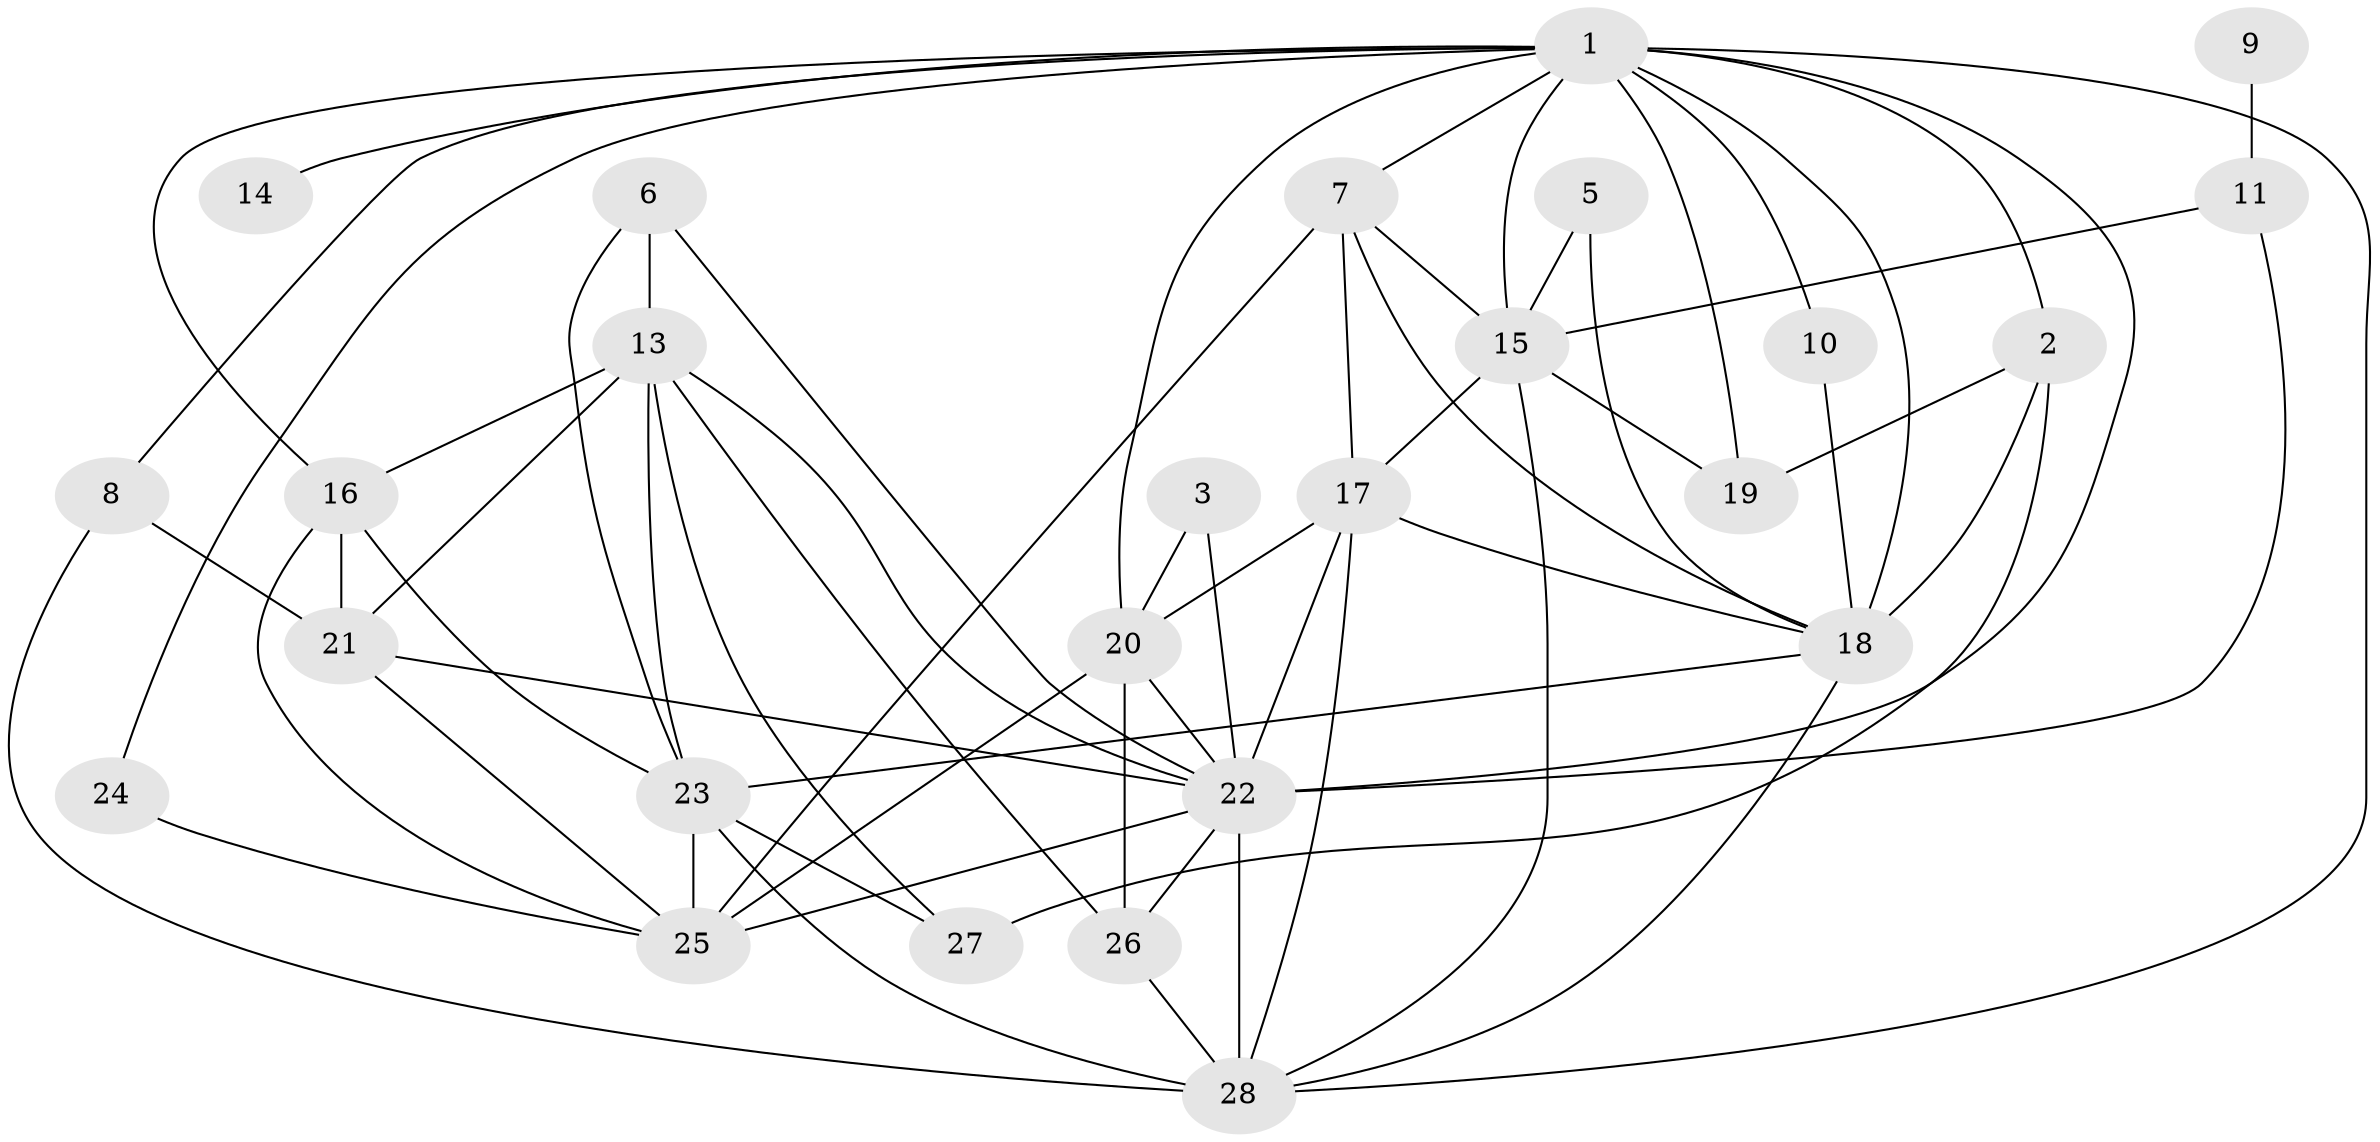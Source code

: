 // original degree distribution, {2: 0.19642857142857142, 7: 0.05357142857142857, 8: 0.05357142857142857, 1: 0.08928571428571429, 4: 0.14285714285714285, 5: 0.17857142857142858, 0: 0.03571428571428571, 3: 0.19642857142857142, 6: 0.03571428571428571, 9: 0.017857142857142856}
// Generated by graph-tools (version 1.1) at 2025/49/03/09/25 03:49:12]
// undirected, 26 vertices, 64 edges
graph export_dot {
graph [start="1"]
  node [color=gray90,style=filled];
  1;
  2;
  3;
  5;
  6;
  7;
  8;
  9;
  10;
  11;
  13;
  14;
  15;
  16;
  17;
  18;
  19;
  20;
  21;
  22;
  23;
  24;
  25;
  26;
  27;
  28;
  1 -- 2 [weight=1.0];
  1 -- 7 [weight=1.0];
  1 -- 8 [weight=1.0];
  1 -- 10 [weight=1.0];
  1 -- 14 [weight=1.0];
  1 -- 15 [weight=1.0];
  1 -- 16 [weight=1.0];
  1 -- 18 [weight=2.0];
  1 -- 19 [weight=1.0];
  1 -- 20 [weight=1.0];
  1 -- 22 [weight=1.0];
  1 -- 24 [weight=1.0];
  1 -- 28 [weight=1.0];
  2 -- 18 [weight=1.0];
  2 -- 19 [weight=1.0];
  2 -- 27 [weight=1.0];
  3 -- 20 [weight=1.0];
  3 -- 22 [weight=1.0];
  5 -- 15 [weight=1.0];
  5 -- 18 [weight=1.0];
  6 -- 13 [weight=1.0];
  6 -- 22 [weight=1.0];
  6 -- 23 [weight=1.0];
  7 -- 15 [weight=1.0];
  7 -- 17 [weight=1.0];
  7 -- 18 [weight=1.0];
  7 -- 25 [weight=2.0];
  8 -- 21 [weight=1.0];
  8 -- 28 [weight=1.0];
  9 -- 11 [weight=1.0];
  10 -- 18 [weight=1.0];
  11 -- 15 [weight=1.0];
  11 -- 22 [weight=1.0];
  13 -- 16 [weight=2.0];
  13 -- 21 [weight=1.0];
  13 -- 22 [weight=1.0];
  13 -- 23 [weight=1.0];
  13 -- 26 [weight=1.0];
  13 -- 27 [weight=1.0];
  15 -- 17 [weight=1.0];
  15 -- 19 [weight=2.0];
  15 -- 28 [weight=1.0];
  16 -- 21 [weight=1.0];
  16 -- 23 [weight=1.0];
  16 -- 25 [weight=2.0];
  17 -- 18 [weight=1.0];
  17 -- 20 [weight=1.0];
  17 -- 22 [weight=2.0];
  17 -- 28 [weight=1.0];
  18 -- 23 [weight=1.0];
  18 -- 28 [weight=1.0];
  20 -- 22 [weight=1.0];
  20 -- 25 [weight=1.0];
  20 -- 26 [weight=1.0];
  21 -- 22 [weight=1.0];
  21 -- 25 [weight=1.0];
  22 -- 25 [weight=2.0];
  22 -- 26 [weight=1.0];
  22 -- 28 [weight=2.0];
  23 -- 25 [weight=2.0];
  23 -- 27 [weight=1.0];
  23 -- 28 [weight=2.0];
  24 -- 25 [weight=1.0];
  26 -- 28 [weight=1.0];
}
